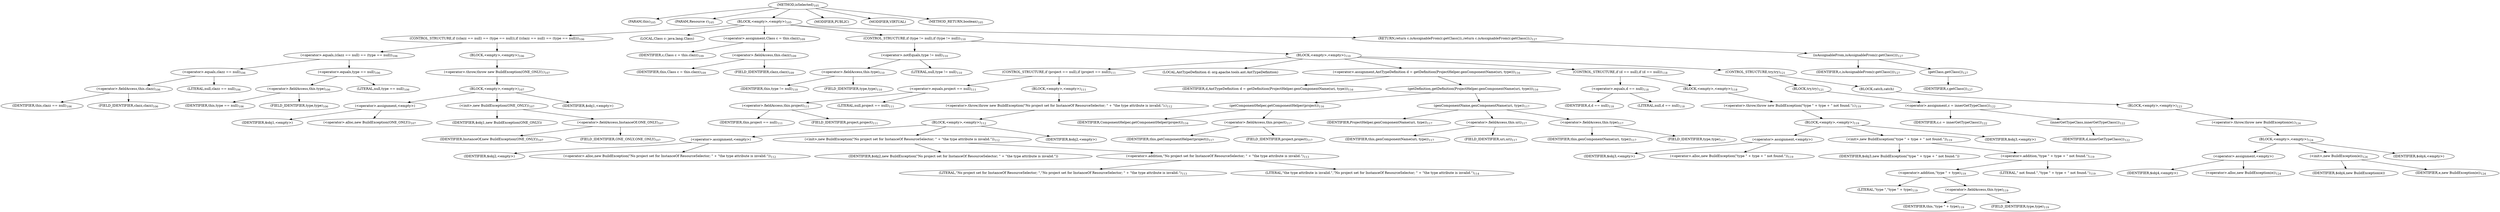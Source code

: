 digraph "isSelected" {  
"131" [label = <(METHOD,isSelected)<SUB>105</SUB>> ]
"132" [label = <(PARAM,this)<SUB>105</SUB>> ]
"133" [label = <(PARAM,Resource r)<SUB>105</SUB>> ]
"134" [label = <(BLOCK,&lt;empty&gt;,&lt;empty&gt;)<SUB>105</SUB>> ]
"135" [label = <(CONTROL_STRUCTURE,if ((clazz == null) == (type == null)),if ((clazz == null) == (type == null)))<SUB>106</SUB>> ]
"136" [label = <(&lt;operator&gt;.equals,(clazz == null) == (type == null))<SUB>106</SUB>> ]
"137" [label = <(&lt;operator&gt;.equals,clazz == null)<SUB>106</SUB>> ]
"138" [label = <(&lt;operator&gt;.fieldAccess,this.clazz)<SUB>106</SUB>> ]
"139" [label = <(IDENTIFIER,this,clazz == null)<SUB>106</SUB>> ]
"140" [label = <(FIELD_IDENTIFIER,clazz,clazz)<SUB>106</SUB>> ]
"141" [label = <(LITERAL,null,clazz == null)<SUB>106</SUB>> ]
"142" [label = <(&lt;operator&gt;.equals,type == null)<SUB>106</SUB>> ]
"143" [label = <(&lt;operator&gt;.fieldAccess,this.type)<SUB>106</SUB>> ]
"144" [label = <(IDENTIFIER,this,type == null)<SUB>106</SUB>> ]
"145" [label = <(FIELD_IDENTIFIER,type,type)<SUB>106</SUB>> ]
"146" [label = <(LITERAL,null,type == null)<SUB>106</SUB>> ]
"147" [label = <(BLOCK,&lt;empty&gt;,&lt;empty&gt;)<SUB>106</SUB>> ]
"148" [label = <(&lt;operator&gt;.throw,throw new BuildException(ONE_ONLY);)<SUB>107</SUB>> ]
"149" [label = <(BLOCK,&lt;empty&gt;,&lt;empty&gt;)<SUB>107</SUB>> ]
"150" [label = <(&lt;operator&gt;.assignment,&lt;empty&gt;)> ]
"151" [label = <(IDENTIFIER,$obj1,&lt;empty&gt;)> ]
"152" [label = <(&lt;operator&gt;.alloc,new BuildException(ONE_ONLY))<SUB>107</SUB>> ]
"153" [label = <(&lt;init&gt;,new BuildException(ONE_ONLY))<SUB>107</SUB>> ]
"154" [label = <(IDENTIFIER,$obj1,new BuildException(ONE_ONLY))> ]
"155" [label = <(&lt;operator&gt;.fieldAccess,InstanceOf.ONE_ONLY)<SUB>107</SUB>> ]
"156" [label = <(IDENTIFIER,InstanceOf,new BuildException(ONE_ONLY))<SUB>107</SUB>> ]
"157" [label = <(FIELD_IDENTIFIER,ONE_ONLY,ONE_ONLY)<SUB>107</SUB>> ]
"158" [label = <(IDENTIFIER,$obj1,&lt;empty&gt;)> ]
"159" [label = <(LOCAL,Class c: java.lang.Class)> ]
"160" [label = <(&lt;operator&gt;.assignment,Class c = this.clazz)<SUB>109</SUB>> ]
"161" [label = <(IDENTIFIER,c,Class c = this.clazz)<SUB>109</SUB>> ]
"162" [label = <(&lt;operator&gt;.fieldAccess,this.clazz)<SUB>109</SUB>> ]
"163" [label = <(IDENTIFIER,this,Class c = this.clazz)<SUB>109</SUB>> ]
"164" [label = <(FIELD_IDENTIFIER,clazz,clazz)<SUB>109</SUB>> ]
"165" [label = <(CONTROL_STRUCTURE,if (type != null),if (type != null))<SUB>110</SUB>> ]
"166" [label = <(&lt;operator&gt;.notEquals,type != null)<SUB>110</SUB>> ]
"167" [label = <(&lt;operator&gt;.fieldAccess,this.type)<SUB>110</SUB>> ]
"168" [label = <(IDENTIFIER,this,type != null)<SUB>110</SUB>> ]
"169" [label = <(FIELD_IDENTIFIER,type,type)<SUB>110</SUB>> ]
"170" [label = <(LITERAL,null,type != null)<SUB>110</SUB>> ]
"171" [label = <(BLOCK,&lt;empty&gt;,&lt;empty&gt;)<SUB>110</SUB>> ]
"172" [label = <(CONTROL_STRUCTURE,if (project == null),if (project == null))<SUB>111</SUB>> ]
"173" [label = <(&lt;operator&gt;.equals,project == null)<SUB>111</SUB>> ]
"174" [label = <(&lt;operator&gt;.fieldAccess,this.project)<SUB>111</SUB>> ]
"175" [label = <(IDENTIFIER,this,project == null)<SUB>111</SUB>> ]
"176" [label = <(FIELD_IDENTIFIER,project,project)<SUB>111</SUB>> ]
"177" [label = <(LITERAL,null,project == null)<SUB>111</SUB>> ]
"178" [label = <(BLOCK,&lt;empty&gt;,&lt;empty&gt;)<SUB>111</SUB>> ]
"179" [label = <(&lt;operator&gt;.throw,throw new BuildException(&quot;No project set for InstanceOf ResourceSelector; &quot; + &quot;the type attribute is invalid.&quot;);)<SUB>112</SUB>> ]
"180" [label = <(BLOCK,&lt;empty&gt;,&lt;empty&gt;)<SUB>112</SUB>> ]
"181" [label = <(&lt;operator&gt;.assignment,&lt;empty&gt;)> ]
"182" [label = <(IDENTIFIER,$obj2,&lt;empty&gt;)> ]
"183" [label = <(&lt;operator&gt;.alloc,new BuildException(&quot;No project set for InstanceOf ResourceSelector; &quot; + &quot;the type attribute is invalid.&quot;))<SUB>112</SUB>> ]
"184" [label = <(&lt;init&gt;,new BuildException(&quot;No project set for InstanceOf ResourceSelector; &quot; + &quot;the type attribute is invalid.&quot;))<SUB>112</SUB>> ]
"185" [label = <(IDENTIFIER,$obj2,new BuildException(&quot;No project set for InstanceOf ResourceSelector; &quot; + &quot;the type attribute is invalid.&quot;))> ]
"186" [label = <(&lt;operator&gt;.addition,&quot;No project set for InstanceOf ResourceSelector; &quot; + &quot;the type attribute is invalid.&quot;)<SUB>113</SUB>> ]
"187" [label = <(LITERAL,&quot;No project set for InstanceOf ResourceSelector; &quot;,&quot;No project set for InstanceOf ResourceSelector; &quot; + &quot;the type attribute is invalid.&quot;)<SUB>113</SUB>> ]
"188" [label = <(LITERAL,&quot;the type attribute is invalid.&quot;,&quot;No project set for InstanceOf ResourceSelector; &quot; + &quot;the type attribute is invalid.&quot;)<SUB>114</SUB>> ]
"189" [label = <(IDENTIFIER,$obj2,&lt;empty&gt;)> ]
"190" [label = <(LOCAL,AntTypeDefinition d: org.apache.tools.ant.AntTypeDefinition)> ]
"191" [label = <(&lt;operator&gt;.assignment,AntTypeDefinition d = getDefinition(ProjectHelper.genComponentName(uri, type)))<SUB>116</SUB>> ]
"192" [label = <(IDENTIFIER,d,AntTypeDefinition d = getDefinition(ProjectHelper.genComponentName(uri, type)))<SUB>116</SUB>> ]
"193" [label = <(getDefinition,getDefinition(ProjectHelper.genComponentName(uri, type)))<SUB>116</SUB>> ]
"194" [label = <(getComponentHelper,getComponentHelper(project))<SUB>116</SUB>> ]
"195" [label = <(IDENTIFIER,ComponentHelper,getComponentHelper(project))<SUB>116</SUB>> ]
"196" [label = <(&lt;operator&gt;.fieldAccess,this.project)<SUB>117</SUB>> ]
"197" [label = <(IDENTIFIER,this,getComponentHelper(project))<SUB>117</SUB>> ]
"198" [label = <(FIELD_IDENTIFIER,project,project)<SUB>117</SUB>> ]
"199" [label = <(genComponentName,genComponentName(uri, type))<SUB>117</SUB>> ]
"200" [label = <(IDENTIFIER,ProjectHelper,genComponentName(uri, type))<SUB>117</SUB>> ]
"201" [label = <(&lt;operator&gt;.fieldAccess,this.uri)<SUB>117</SUB>> ]
"202" [label = <(IDENTIFIER,this,genComponentName(uri, type))<SUB>117</SUB>> ]
"203" [label = <(FIELD_IDENTIFIER,uri,uri)<SUB>117</SUB>> ]
"204" [label = <(&lt;operator&gt;.fieldAccess,this.type)<SUB>117</SUB>> ]
"205" [label = <(IDENTIFIER,this,genComponentName(uri, type))<SUB>117</SUB>> ]
"206" [label = <(FIELD_IDENTIFIER,type,type)<SUB>117</SUB>> ]
"207" [label = <(CONTROL_STRUCTURE,if (d == null),if (d == null))<SUB>118</SUB>> ]
"208" [label = <(&lt;operator&gt;.equals,d == null)<SUB>118</SUB>> ]
"209" [label = <(IDENTIFIER,d,d == null)<SUB>118</SUB>> ]
"210" [label = <(LITERAL,null,d == null)<SUB>118</SUB>> ]
"211" [label = <(BLOCK,&lt;empty&gt;,&lt;empty&gt;)<SUB>118</SUB>> ]
"212" [label = <(&lt;operator&gt;.throw,throw new BuildException(&quot;type &quot; + type + &quot; not found.&quot;);)<SUB>119</SUB>> ]
"213" [label = <(BLOCK,&lt;empty&gt;,&lt;empty&gt;)<SUB>119</SUB>> ]
"214" [label = <(&lt;operator&gt;.assignment,&lt;empty&gt;)> ]
"215" [label = <(IDENTIFIER,$obj3,&lt;empty&gt;)> ]
"216" [label = <(&lt;operator&gt;.alloc,new BuildException(&quot;type &quot; + type + &quot; not found.&quot;))<SUB>119</SUB>> ]
"217" [label = <(&lt;init&gt;,new BuildException(&quot;type &quot; + type + &quot; not found.&quot;))<SUB>119</SUB>> ]
"218" [label = <(IDENTIFIER,$obj3,new BuildException(&quot;type &quot; + type + &quot; not found.&quot;))> ]
"219" [label = <(&lt;operator&gt;.addition,&quot;type &quot; + type + &quot; not found.&quot;)<SUB>119</SUB>> ]
"220" [label = <(&lt;operator&gt;.addition,&quot;type &quot; + type)<SUB>119</SUB>> ]
"221" [label = <(LITERAL,&quot;type &quot;,&quot;type &quot; + type)<SUB>119</SUB>> ]
"222" [label = <(&lt;operator&gt;.fieldAccess,this.type)<SUB>119</SUB>> ]
"223" [label = <(IDENTIFIER,this,&quot;type &quot; + type)<SUB>119</SUB>> ]
"224" [label = <(FIELD_IDENTIFIER,type,type)<SUB>119</SUB>> ]
"225" [label = <(LITERAL,&quot; not found.&quot;,&quot;type &quot; + type + &quot; not found.&quot;)<SUB>119</SUB>> ]
"226" [label = <(IDENTIFIER,$obj3,&lt;empty&gt;)> ]
"227" [label = <(CONTROL_STRUCTURE,try,try)<SUB>121</SUB>> ]
"228" [label = <(BLOCK,try,try)<SUB>121</SUB>> ]
"229" [label = <(&lt;operator&gt;.assignment,c = innerGetTypeClass())<SUB>122</SUB>> ]
"230" [label = <(IDENTIFIER,c,c = innerGetTypeClass())<SUB>122</SUB>> ]
"231" [label = <(innerGetTypeClass,innerGetTypeClass())<SUB>122</SUB>> ]
"232" [label = <(IDENTIFIER,d,innerGetTypeClass())<SUB>122</SUB>> ]
"233" [label = <(BLOCK,catch,catch)> ]
"234" [label = <(BLOCK,&lt;empty&gt;,&lt;empty&gt;)<SUB>123</SUB>> ]
"235" [label = <(&lt;operator&gt;.throw,throw new BuildException(e);)<SUB>124</SUB>> ]
"236" [label = <(BLOCK,&lt;empty&gt;,&lt;empty&gt;)<SUB>124</SUB>> ]
"237" [label = <(&lt;operator&gt;.assignment,&lt;empty&gt;)> ]
"238" [label = <(IDENTIFIER,$obj4,&lt;empty&gt;)> ]
"239" [label = <(&lt;operator&gt;.alloc,new BuildException(e))<SUB>124</SUB>> ]
"240" [label = <(&lt;init&gt;,new BuildException(e))<SUB>124</SUB>> ]
"241" [label = <(IDENTIFIER,$obj4,new BuildException(e))> ]
"242" [label = <(IDENTIFIER,e,new BuildException(e))<SUB>124</SUB>> ]
"243" [label = <(IDENTIFIER,$obj4,&lt;empty&gt;)> ]
"244" [label = <(RETURN,return c.isAssignableFrom(r.getClass());,return c.isAssignableFrom(r.getClass());)<SUB>127</SUB>> ]
"245" [label = <(isAssignableFrom,isAssignableFrom(r.getClass()))<SUB>127</SUB>> ]
"246" [label = <(IDENTIFIER,c,isAssignableFrom(r.getClass()))<SUB>127</SUB>> ]
"247" [label = <(getClass,getClass())<SUB>127</SUB>> ]
"248" [label = <(IDENTIFIER,r,getClass())<SUB>127</SUB>> ]
"249" [label = <(MODIFIER,PUBLIC)> ]
"250" [label = <(MODIFIER,VIRTUAL)> ]
"251" [label = <(METHOD_RETURN,boolean)<SUB>105</SUB>> ]
  "131" -> "132" 
  "131" -> "133" 
  "131" -> "134" 
  "131" -> "249" 
  "131" -> "250" 
  "131" -> "251" 
  "134" -> "135" 
  "134" -> "159" 
  "134" -> "160" 
  "134" -> "165" 
  "134" -> "244" 
  "135" -> "136" 
  "135" -> "147" 
  "136" -> "137" 
  "136" -> "142" 
  "137" -> "138" 
  "137" -> "141" 
  "138" -> "139" 
  "138" -> "140" 
  "142" -> "143" 
  "142" -> "146" 
  "143" -> "144" 
  "143" -> "145" 
  "147" -> "148" 
  "148" -> "149" 
  "149" -> "150" 
  "149" -> "153" 
  "149" -> "158" 
  "150" -> "151" 
  "150" -> "152" 
  "153" -> "154" 
  "153" -> "155" 
  "155" -> "156" 
  "155" -> "157" 
  "160" -> "161" 
  "160" -> "162" 
  "162" -> "163" 
  "162" -> "164" 
  "165" -> "166" 
  "165" -> "171" 
  "166" -> "167" 
  "166" -> "170" 
  "167" -> "168" 
  "167" -> "169" 
  "171" -> "172" 
  "171" -> "190" 
  "171" -> "191" 
  "171" -> "207" 
  "171" -> "227" 
  "172" -> "173" 
  "172" -> "178" 
  "173" -> "174" 
  "173" -> "177" 
  "174" -> "175" 
  "174" -> "176" 
  "178" -> "179" 
  "179" -> "180" 
  "180" -> "181" 
  "180" -> "184" 
  "180" -> "189" 
  "181" -> "182" 
  "181" -> "183" 
  "184" -> "185" 
  "184" -> "186" 
  "186" -> "187" 
  "186" -> "188" 
  "191" -> "192" 
  "191" -> "193" 
  "193" -> "194" 
  "193" -> "199" 
  "194" -> "195" 
  "194" -> "196" 
  "196" -> "197" 
  "196" -> "198" 
  "199" -> "200" 
  "199" -> "201" 
  "199" -> "204" 
  "201" -> "202" 
  "201" -> "203" 
  "204" -> "205" 
  "204" -> "206" 
  "207" -> "208" 
  "207" -> "211" 
  "208" -> "209" 
  "208" -> "210" 
  "211" -> "212" 
  "212" -> "213" 
  "213" -> "214" 
  "213" -> "217" 
  "213" -> "226" 
  "214" -> "215" 
  "214" -> "216" 
  "217" -> "218" 
  "217" -> "219" 
  "219" -> "220" 
  "219" -> "225" 
  "220" -> "221" 
  "220" -> "222" 
  "222" -> "223" 
  "222" -> "224" 
  "227" -> "228" 
  "227" -> "233" 
  "228" -> "229" 
  "229" -> "230" 
  "229" -> "231" 
  "231" -> "232" 
  "233" -> "234" 
  "234" -> "235" 
  "235" -> "236" 
  "236" -> "237" 
  "236" -> "240" 
  "236" -> "243" 
  "237" -> "238" 
  "237" -> "239" 
  "240" -> "241" 
  "240" -> "242" 
  "244" -> "245" 
  "245" -> "246" 
  "245" -> "247" 
  "247" -> "248" 
}

